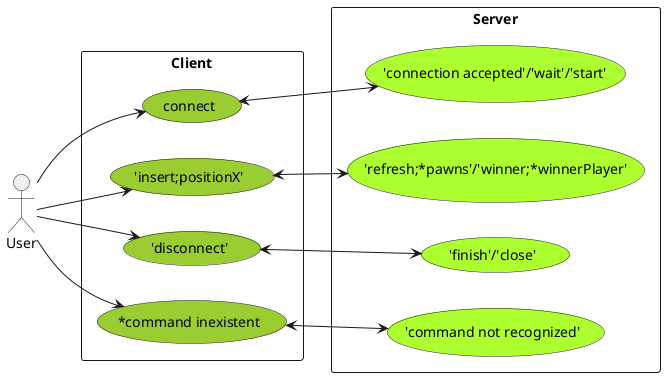 @startuml Forza 4
left to right direction
actor "User" as actorUser
rectangle Client {
    usecase "connect" as C_UC1 #YellowGreen
    usecase "'insert;positionX'" as C_UC2 #YellowGreen
    usecase "'disconnect'" as C_UC3 #YellowGreen
    usecase "*command inexistent" as C_UC4 #YellowGreen
}

actorUser --> C_UC1
actorUser --> C_UC2
actorUser --> C_UC3
actorUser --> C_UC4

rectangle Server {
    usecase "'connection accepted'/'wait'/'start'" as S_UC1 #GreenYellow
    usecase "'refresh;*pawns'/'winner;*winnerPlayer'" as S_UC2 #GreenYellow
    usecase "'finish'/'close'" as S_UC3 #GreenYellow
    usecase "'command not recognized'" as S_UC4 #GreenYellow
}

C_UC1 <--> S_UC1
C_UC2 <--> S_UC2
C_UC3 <--> S_UC3
C_UC4 <--> S_UC4
@enduml